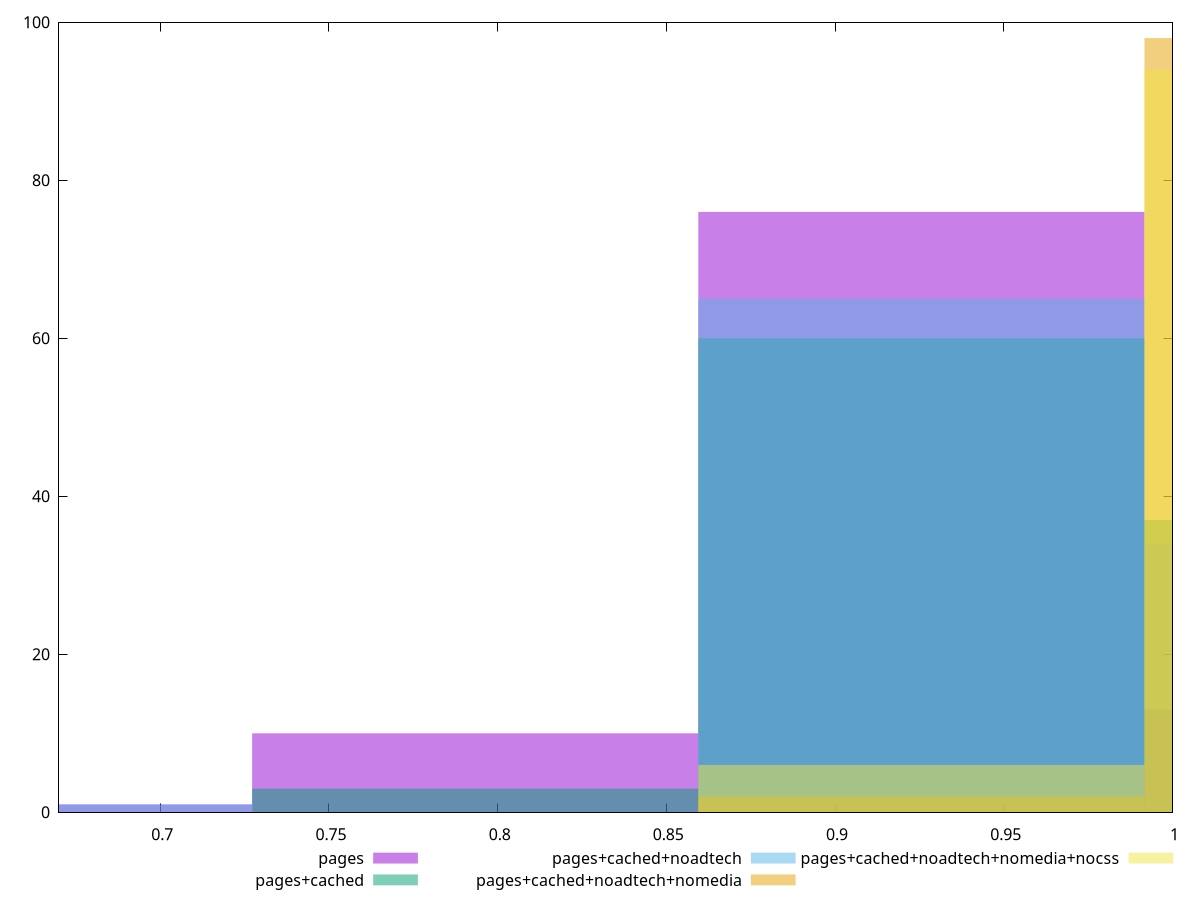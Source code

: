 reset

$pages <<EOF
0.9255790516448748 76
0.793353472838464 10
1.0578046304512854 13
0.6611278940320533 1
EOF

$pagesCached <<EOF
0.793353472838464 3
1.0578046304512854 37
0.9255790516448748 60
EOF

$pagesCachedNoadtech <<EOF
1.0578046304512854 34
0.9255790516448748 65
0.6611278940320533 1
EOF

$pagesCachedNoadtechNomedia <<EOF
0.9255790516448748 2
1.0578046304512854 98
EOF

$pagesCachedNoadtechNomediaNocss <<EOF
0.9255790516448748 6
1.0578046304512854 94
EOF

set key outside below
set boxwidth 0.13222557880641067
set xrange [0.67:1]
set yrange [0:100]
set trange [0:100]
set style fill transparent solid 0.5 noborder
set terminal svg size 640, 530 enhanced background rgb 'white'
set output "report_00026_2021-02-22T21:38:55.199Z/uses-http2/comparison/histogram/all_score.svg"

plot $pages title "pages" with boxes, \
     $pagesCached title "pages+cached" with boxes, \
     $pagesCachedNoadtech title "pages+cached+noadtech" with boxes, \
     $pagesCachedNoadtechNomedia title "pages+cached+noadtech+nomedia" with boxes, \
     $pagesCachedNoadtechNomediaNocss title "pages+cached+noadtech+nomedia+nocss" with boxes

reset

